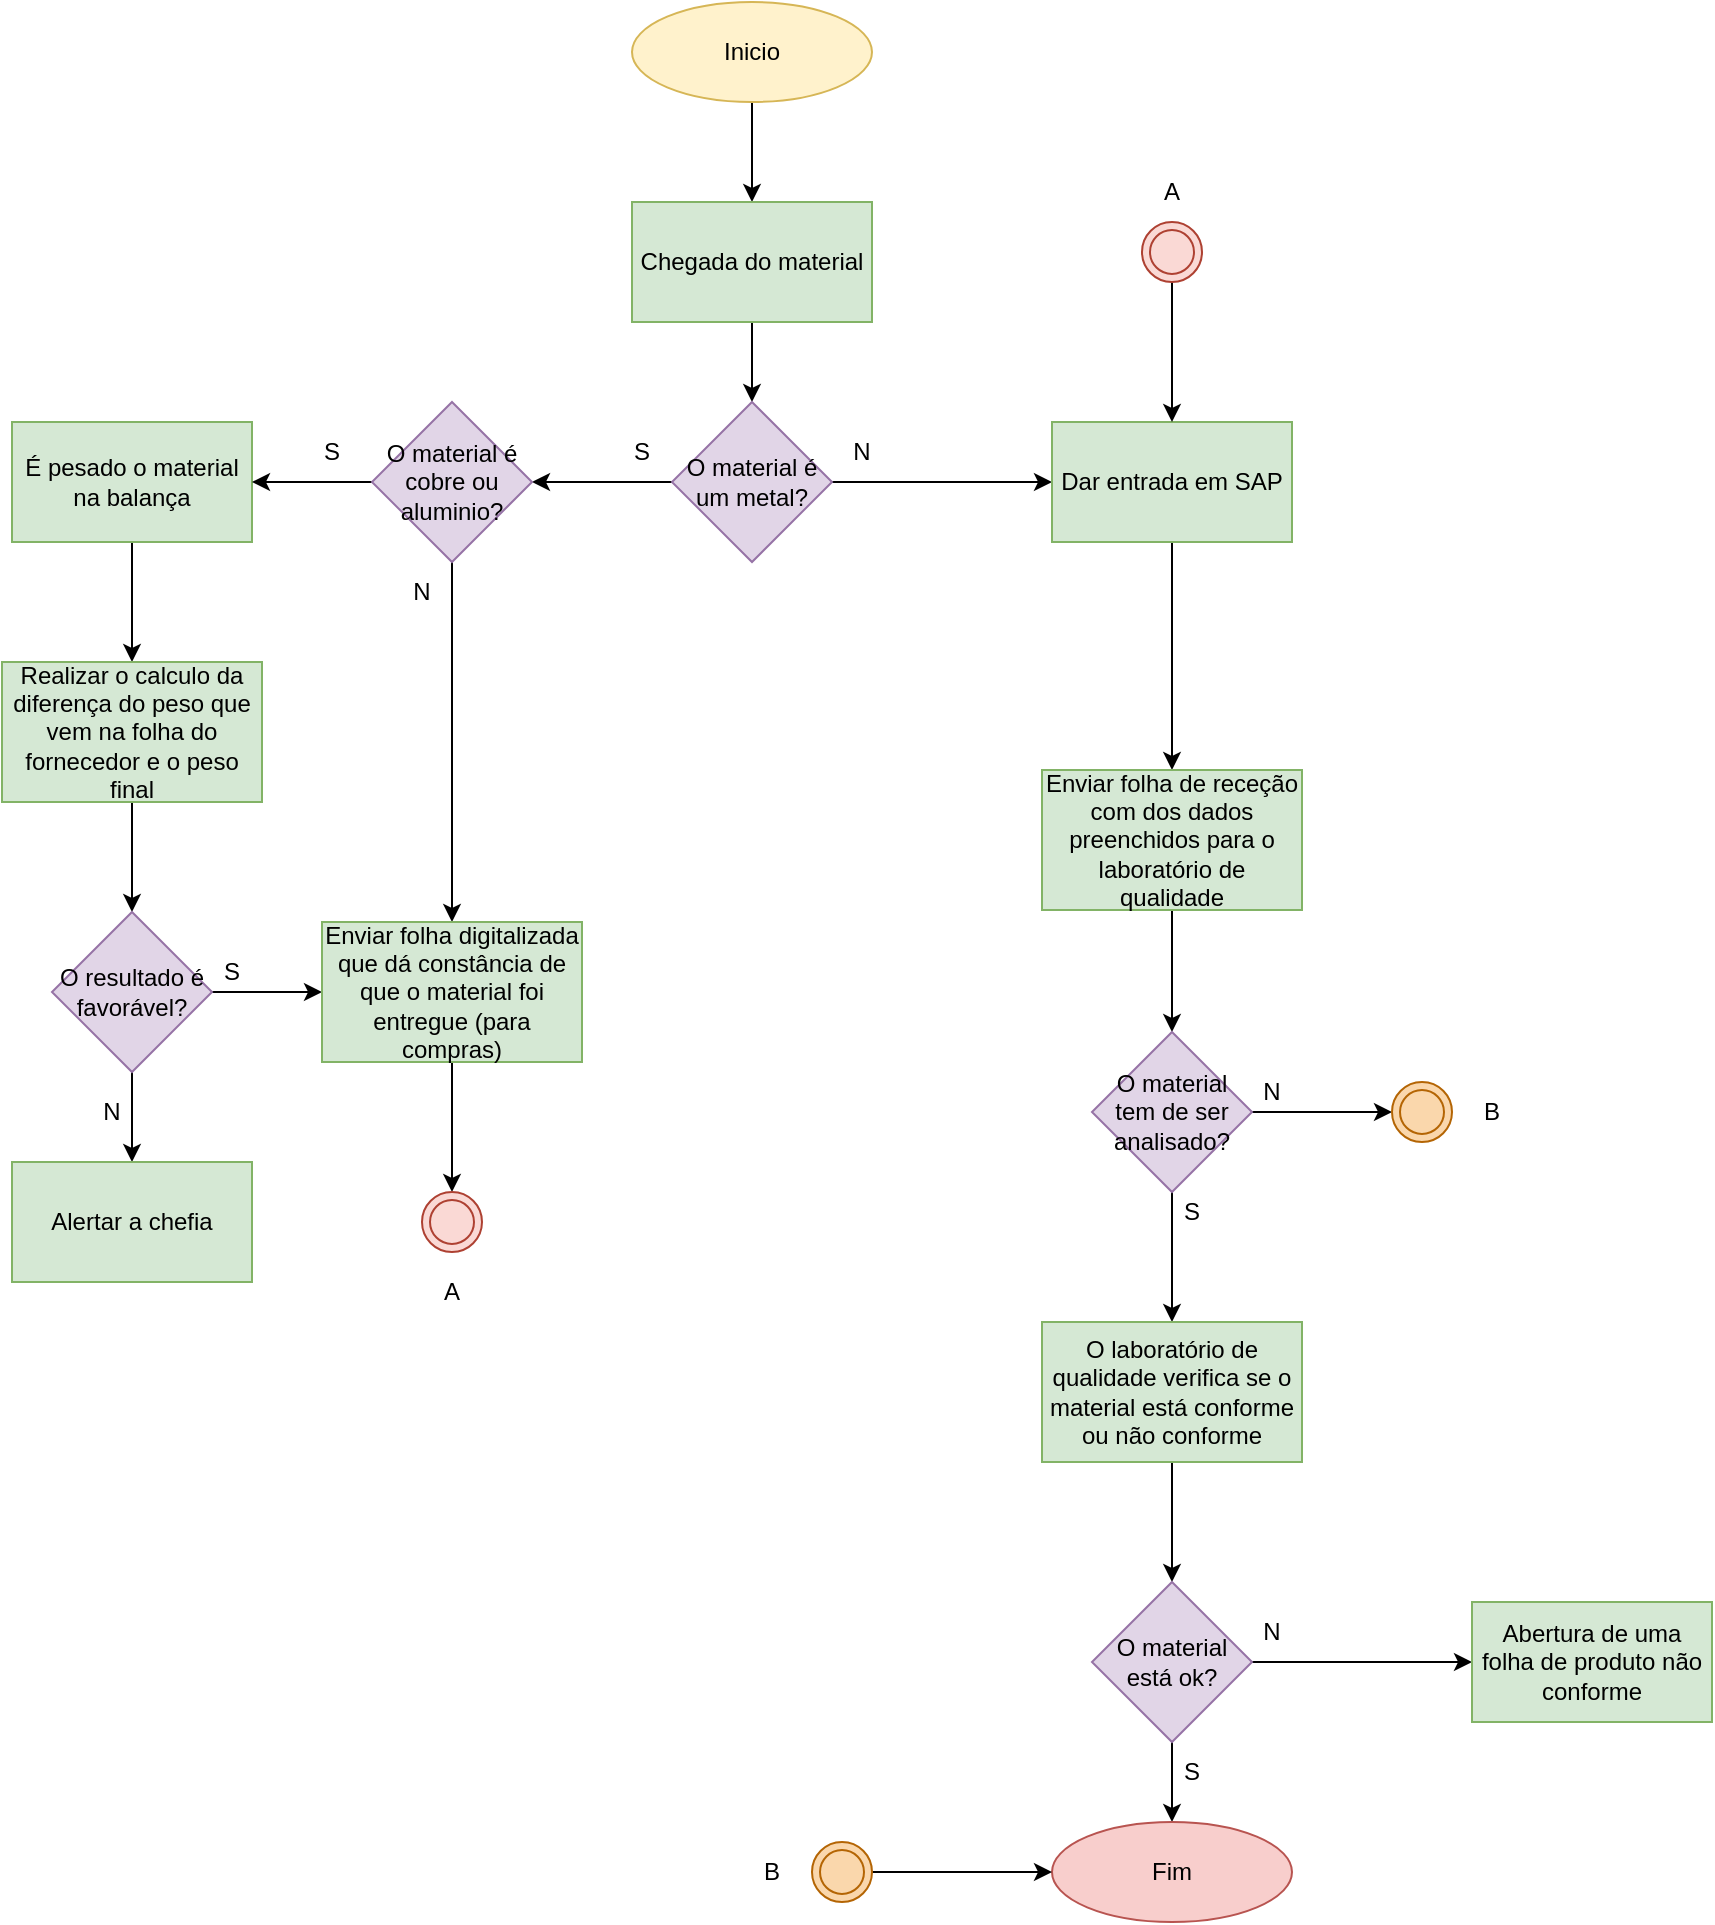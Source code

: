 <mxfile version="20.1.1" type="github"><diagram id="fxjwwGdQiQSLBwcHJHyx" name="Page-1"><mxGraphModel dx="1422" dy="729" grid="1" gridSize="10" guides="1" tooltips="1" connect="1" arrows="1" fold="1" page="1" pageScale="1" pageWidth="1169" pageHeight="827" math="0" shadow="0"><root><mxCell id="0"/><mxCell id="1" parent="0"/><mxCell id="0iOD0FsYWLCd9YlcvLTe-19" style="edgeStyle=orthogonalEdgeStyle;rounded=0;orthogonalLoop=1;jettySize=auto;html=1;exitX=0.5;exitY=1;exitDx=0;exitDy=0;" edge="1" parent="1" source="0iOD0FsYWLCd9YlcvLTe-1" target="0iOD0FsYWLCd9YlcvLTe-2"><mxGeometry relative="1" as="geometry"/></mxCell><mxCell id="0iOD0FsYWLCd9YlcvLTe-1" value="Inicio" style="ellipse;whiteSpace=wrap;html=1;fillColor=#fff2cc;strokeColor=#d6b656;" vertex="1" parent="1"><mxGeometry x="470" y="30" width="120" height="50" as="geometry"/></mxCell><mxCell id="0iOD0FsYWLCd9YlcvLTe-21" style="edgeStyle=orthogonalEdgeStyle;rounded=0;orthogonalLoop=1;jettySize=auto;html=1;exitX=0.5;exitY=1;exitDx=0;exitDy=0;" edge="1" parent="1" source="0iOD0FsYWLCd9YlcvLTe-2" target="0iOD0FsYWLCd9YlcvLTe-3"><mxGeometry relative="1" as="geometry"/></mxCell><mxCell id="0iOD0FsYWLCd9YlcvLTe-2" value="Chegada do material" style="rounded=0;whiteSpace=wrap;html=1;fillColor=#d5e8d4;strokeColor=#82b366;" vertex="1" parent="1"><mxGeometry x="470" y="130" width="120" height="60" as="geometry"/></mxCell><mxCell id="0iOD0FsYWLCd9YlcvLTe-22" style="edgeStyle=orthogonalEdgeStyle;rounded=0;orthogonalLoop=1;jettySize=auto;html=1;exitX=0;exitY=0.5;exitDx=0;exitDy=0;" edge="1" parent="1" source="0iOD0FsYWLCd9YlcvLTe-3" target="0iOD0FsYWLCd9YlcvLTe-18"><mxGeometry relative="1" as="geometry"/></mxCell><mxCell id="0iOD0FsYWLCd9YlcvLTe-49" style="edgeStyle=orthogonalEdgeStyle;rounded=0;orthogonalLoop=1;jettySize=auto;html=1;exitX=1;exitY=0.5;exitDx=0;exitDy=0;" edge="1" parent="1" source="0iOD0FsYWLCd9YlcvLTe-3" target="0iOD0FsYWLCd9YlcvLTe-10"><mxGeometry relative="1" as="geometry"/></mxCell><mxCell id="0iOD0FsYWLCd9YlcvLTe-3" value="O material é um metal?" style="rhombus;whiteSpace=wrap;html=1;fillColor=#e1d5e7;strokeColor=#9673a6;" vertex="1" parent="1"><mxGeometry x="490" y="230" width="80" height="80" as="geometry"/></mxCell><mxCell id="0iOD0FsYWLCd9YlcvLTe-24" style="edgeStyle=orthogonalEdgeStyle;rounded=0;orthogonalLoop=1;jettySize=auto;html=1;exitX=0.5;exitY=1;exitDx=0;exitDy=0;" edge="1" parent="1" source="0iOD0FsYWLCd9YlcvLTe-4" target="0iOD0FsYWLCd9YlcvLTe-7"><mxGeometry relative="1" as="geometry"/></mxCell><mxCell id="0iOD0FsYWLCd9YlcvLTe-4" value="É pesado o material na balança" style="rounded=0;whiteSpace=wrap;html=1;fillColor=#d5e8d4;strokeColor=#82b366;" vertex="1" parent="1"><mxGeometry x="160" y="240" width="120" height="60" as="geometry"/></mxCell><mxCell id="0iOD0FsYWLCd9YlcvLTe-26" style="edgeStyle=orthogonalEdgeStyle;rounded=0;orthogonalLoop=1;jettySize=auto;html=1;exitX=0.5;exitY=1;exitDx=0;exitDy=0;entryX=0.5;entryY=0;entryDx=0;entryDy=0;" edge="1" parent="1" source="0iOD0FsYWLCd9YlcvLTe-7" target="0iOD0FsYWLCd9YlcvLTe-8"><mxGeometry relative="1" as="geometry"/></mxCell><mxCell id="0iOD0FsYWLCd9YlcvLTe-7" value="Realizar o calculo da diferença do peso que vem na folha do fornecedor e o peso final" style="rounded=0;whiteSpace=wrap;html=1;fillColor=#d5e8d4;strokeColor=#82b366;" vertex="1" parent="1"><mxGeometry x="155" y="360" width="130" height="70" as="geometry"/></mxCell><mxCell id="0iOD0FsYWLCd9YlcvLTe-27" style="edgeStyle=orthogonalEdgeStyle;rounded=0;orthogonalLoop=1;jettySize=auto;html=1;exitX=0.5;exitY=1;exitDx=0;exitDy=0;" edge="1" parent="1" source="0iOD0FsYWLCd9YlcvLTe-8" target="0iOD0FsYWLCd9YlcvLTe-9"><mxGeometry relative="1" as="geometry"/></mxCell><mxCell id="0iOD0FsYWLCd9YlcvLTe-28" style="edgeStyle=orthogonalEdgeStyle;rounded=0;orthogonalLoop=1;jettySize=auto;html=1;exitX=1;exitY=0.5;exitDx=0;exitDy=0;entryX=0;entryY=0.5;entryDx=0;entryDy=0;" edge="1" parent="1" source="0iOD0FsYWLCd9YlcvLTe-8" target="0iOD0FsYWLCd9YlcvLTe-20"><mxGeometry relative="1" as="geometry"/></mxCell><mxCell id="0iOD0FsYWLCd9YlcvLTe-8" value="O resultado é favorável?" style="rhombus;whiteSpace=wrap;html=1;fillColor=#e1d5e7;strokeColor=#9673a6;" vertex="1" parent="1"><mxGeometry x="180" y="485" width="80" height="80" as="geometry"/></mxCell><mxCell id="0iOD0FsYWLCd9YlcvLTe-9" value="Alertar a chefia" style="rounded=0;whiteSpace=wrap;html=1;fillColor=#d5e8d4;strokeColor=#82b366;" vertex="1" parent="1"><mxGeometry x="160" y="610" width="120" height="60" as="geometry"/></mxCell><mxCell id="0iOD0FsYWLCd9YlcvLTe-34" style="edgeStyle=orthogonalEdgeStyle;rounded=0;orthogonalLoop=1;jettySize=auto;html=1;exitX=0.5;exitY=1;exitDx=0;exitDy=0;" edge="1" parent="1" source="0iOD0FsYWLCd9YlcvLTe-10" target="0iOD0FsYWLCd9YlcvLTe-11"><mxGeometry relative="1" as="geometry"/></mxCell><mxCell id="0iOD0FsYWLCd9YlcvLTe-10" value="Dar entrada em SAP" style="rounded=0;whiteSpace=wrap;html=1;fillColor=#d5e8d4;strokeColor=#82b366;" vertex="1" parent="1"><mxGeometry x="680" y="240" width="120" height="60" as="geometry"/></mxCell><mxCell id="0iOD0FsYWLCd9YlcvLTe-35" style="edgeStyle=orthogonalEdgeStyle;rounded=0;orthogonalLoop=1;jettySize=auto;html=1;exitX=0.5;exitY=1;exitDx=0;exitDy=0;entryX=0.5;entryY=0;entryDx=0;entryDy=0;" edge="1" parent="1" source="0iOD0FsYWLCd9YlcvLTe-11" target="0iOD0FsYWLCd9YlcvLTe-13"><mxGeometry relative="1" as="geometry"/></mxCell><mxCell id="0iOD0FsYWLCd9YlcvLTe-11" value="Enviar folha de receção com dos dados preenchidos para o laboratório de qualidade" style="rounded=0;whiteSpace=wrap;html=1;fillColor=#d5e8d4;strokeColor=#82b366;" vertex="1" parent="1"><mxGeometry x="675" y="414" width="130" height="70" as="geometry"/></mxCell><mxCell id="0iOD0FsYWLCd9YlcvLTe-36" style="edgeStyle=orthogonalEdgeStyle;rounded=0;orthogonalLoop=1;jettySize=auto;html=1;exitX=0.5;exitY=1;exitDx=0;exitDy=0;" edge="1" parent="1" source="0iOD0FsYWLCd9YlcvLTe-13" target="0iOD0FsYWLCd9YlcvLTe-14"><mxGeometry relative="1" as="geometry"/></mxCell><mxCell id="0iOD0FsYWLCd9YlcvLTe-41" style="edgeStyle=orthogonalEdgeStyle;rounded=0;orthogonalLoop=1;jettySize=auto;html=1;exitX=1;exitY=0.5;exitDx=0;exitDy=0;entryX=0;entryY=0.5;entryDx=0;entryDy=0;" edge="1" parent="1" source="0iOD0FsYWLCd9YlcvLTe-13" target="0iOD0FsYWLCd9YlcvLTe-40"><mxGeometry relative="1" as="geometry"/></mxCell><mxCell id="0iOD0FsYWLCd9YlcvLTe-13" value="O material tem de ser analisado?" style="rhombus;whiteSpace=wrap;html=1;fillColor=#e1d5e7;strokeColor=#9673a6;" vertex="1" parent="1"><mxGeometry x="700" y="545" width="80" height="80" as="geometry"/></mxCell><mxCell id="0iOD0FsYWLCd9YlcvLTe-37" style="edgeStyle=orthogonalEdgeStyle;rounded=0;orthogonalLoop=1;jettySize=auto;html=1;exitX=0.5;exitY=1;exitDx=0;exitDy=0;entryX=0.5;entryY=0;entryDx=0;entryDy=0;" edge="1" parent="1" source="0iOD0FsYWLCd9YlcvLTe-14" target="0iOD0FsYWLCd9YlcvLTe-15"><mxGeometry relative="1" as="geometry"/></mxCell><mxCell id="0iOD0FsYWLCd9YlcvLTe-14" value="O laboratório de qualidade verifica se o material está conforme ou não conforme" style="rounded=0;whiteSpace=wrap;html=1;fillColor=#d5e8d4;strokeColor=#82b366;" vertex="1" parent="1"><mxGeometry x="675" y="690" width="130" height="70" as="geometry"/></mxCell><mxCell id="0iOD0FsYWLCd9YlcvLTe-38" style="edgeStyle=orthogonalEdgeStyle;rounded=0;orthogonalLoop=1;jettySize=auto;html=1;exitX=0.5;exitY=1;exitDx=0;exitDy=0;entryX=0.5;entryY=0;entryDx=0;entryDy=0;" edge="1" parent="1" source="0iOD0FsYWLCd9YlcvLTe-15" target="0iOD0FsYWLCd9YlcvLTe-17"><mxGeometry relative="1" as="geometry"/></mxCell><mxCell id="0iOD0FsYWLCd9YlcvLTe-39" style="edgeStyle=orthogonalEdgeStyle;rounded=0;orthogonalLoop=1;jettySize=auto;html=1;exitX=1;exitY=0.5;exitDx=0;exitDy=0;entryX=0;entryY=0.5;entryDx=0;entryDy=0;" edge="1" parent="1" source="0iOD0FsYWLCd9YlcvLTe-15" target="0iOD0FsYWLCd9YlcvLTe-16"><mxGeometry relative="1" as="geometry"/></mxCell><mxCell id="0iOD0FsYWLCd9YlcvLTe-15" value="O material está ok?" style="rhombus;whiteSpace=wrap;html=1;fillColor=#e1d5e7;strokeColor=#9673a6;" vertex="1" parent="1"><mxGeometry x="700" y="820" width="80" height="80" as="geometry"/></mxCell><mxCell id="0iOD0FsYWLCd9YlcvLTe-16" value="Abertura de uma folha de produto não conforme" style="rounded=0;whiteSpace=wrap;html=1;fillColor=#d5e8d4;strokeColor=#82b366;" vertex="1" parent="1"><mxGeometry x="890" y="830" width="120" height="60" as="geometry"/></mxCell><mxCell id="0iOD0FsYWLCd9YlcvLTe-17" value="Fim" style="ellipse;whiteSpace=wrap;html=1;fillColor=#f8cecc;strokeColor=#b85450;" vertex="1" parent="1"><mxGeometry x="680" y="940" width="120" height="50" as="geometry"/></mxCell><mxCell id="0iOD0FsYWLCd9YlcvLTe-23" style="edgeStyle=orthogonalEdgeStyle;rounded=0;orthogonalLoop=1;jettySize=auto;html=1;exitX=0;exitY=0.5;exitDx=0;exitDy=0;entryX=1;entryY=0.5;entryDx=0;entryDy=0;" edge="1" parent="1" source="0iOD0FsYWLCd9YlcvLTe-18" target="0iOD0FsYWLCd9YlcvLTe-4"><mxGeometry relative="1" as="geometry"/></mxCell><mxCell id="0iOD0FsYWLCd9YlcvLTe-29" style="edgeStyle=orthogonalEdgeStyle;rounded=0;orthogonalLoop=1;jettySize=auto;html=1;exitX=0.5;exitY=1;exitDx=0;exitDy=0;" edge="1" parent="1" source="0iOD0FsYWLCd9YlcvLTe-18" target="0iOD0FsYWLCd9YlcvLTe-20"><mxGeometry relative="1" as="geometry"/></mxCell><mxCell id="0iOD0FsYWLCd9YlcvLTe-18" value="O material é cobre ou aluminio?" style="rhombus;whiteSpace=wrap;html=1;fillColor=#e1d5e7;strokeColor=#9673a6;" vertex="1" parent="1"><mxGeometry x="340" y="230" width="80" height="80" as="geometry"/></mxCell><mxCell id="0iOD0FsYWLCd9YlcvLTe-31" style="edgeStyle=orthogonalEdgeStyle;rounded=0;orthogonalLoop=1;jettySize=auto;html=1;exitX=0.5;exitY=1;exitDx=0;exitDy=0;entryX=0.5;entryY=0;entryDx=0;entryDy=0;" edge="1" parent="1" source="0iOD0FsYWLCd9YlcvLTe-20" target="0iOD0FsYWLCd9YlcvLTe-30"><mxGeometry relative="1" as="geometry"/></mxCell><mxCell id="0iOD0FsYWLCd9YlcvLTe-20" value="Enviar folha digitalizada que dá constância de que o material foi entregue (para compras)" style="rounded=0;whiteSpace=wrap;html=1;fillColor=#d5e8d4;strokeColor=#82b366;" vertex="1" parent="1"><mxGeometry x="315" y="490" width="130" height="70" as="geometry"/></mxCell><mxCell id="0iOD0FsYWLCd9YlcvLTe-30" value="" style="ellipse;shape=doubleEllipse;whiteSpace=wrap;html=1;aspect=fixed;fillColor=#fad9d5;strokeColor=#ae4132;" vertex="1" parent="1"><mxGeometry x="365" y="625" width="30" height="30" as="geometry"/></mxCell><mxCell id="0iOD0FsYWLCd9YlcvLTe-33" style="edgeStyle=orthogonalEdgeStyle;rounded=0;orthogonalLoop=1;jettySize=auto;html=1;exitX=0.5;exitY=1;exitDx=0;exitDy=0;" edge="1" parent="1" source="0iOD0FsYWLCd9YlcvLTe-32" target="0iOD0FsYWLCd9YlcvLTe-10"><mxGeometry relative="1" as="geometry"/></mxCell><mxCell id="0iOD0FsYWLCd9YlcvLTe-32" value="" style="ellipse;shape=doubleEllipse;whiteSpace=wrap;html=1;aspect=fixed;fillColor=#fad9d5;strokeColor=#ae4132;" vertex="1" parent="1"><mxGeometry x="725" y="140" width="30" height="30" as="geometry"/></mxCell><mxCell id="0iOD0FsYWLCd9YlcvLTe-40" value="" style="ellipse;shape=doubleEllipse;whiteSpace=wrap;html=1;aspect=fixed;fillColor=#fad7ac;strokeColor=#b46504;" vertex="1" parent="1"><mxGeometry x="850" y="570" width="30" height="30" as="geometry"/></mxCell><mxCell id="0iOD0FsYWLCd9YlcvLTe-43" style="edgeStyle=orthogonalEdgeStyle;rounded=0;orthogonalLoop=1;jettySize=auto;html=1;exitX=1;exitY=0.5;exitDx=0;exitDy=0;entryX=0;entryY=0.5;entryDx=0;entryDy=0;" edge="1" parent="1" source="0iOD0FsYWLCd9YlcvLTe-42" target="0iOD0FsYWLCd9YlcvLTe-17"><mxGeometry relative="1" as="geometry"/></mxCell><mxCell id="0iOD0FsYWLCd9YlcvLTe-42" value="" style="ellipse;shape=doubleEllipse;whiteSpace=wrap;html=1;aspect=fixed;fillColor=#fad7ac;strokeColor=#b46504;" vertex="1" parent="1"><mxGeometry x="560" y="950" width="30" height="30" as="geometry"/></mxCell><mxCell id="0iOD0FsYWLCd9YlcvLTe-44" value="A" style="text;html=1;strokeColor=none;fillColor=none;align=center;verticalAlign=middle;whiteSpace=wrap;rounded=0;" vertex="1" parent="1"><mxGeometry x="350" y="660" width="60" height="30" as="geometry"/></mxCell><mxCell id="0iOD0FsYWLCd9YlcvLTe-45" value="A" style="text;html=1;strokeColor=none;fillColor=none;align=center;verticalAlign=middle;whiteSpace=wrap;rounded=0;" vertex="1" parent="1"><mxGeometry x="710" y="110" width="60" height="30" as="geometry"/></mxCell><mxCell id="0iOD0FsYWLCd9YlcvLTe-46" value="B" style="text;html=1;strokeColor=none;fillColor=none;align=center;verticalAlign=middle;whiteSpace=wrap;rounded=0;" vertex="1" parent="1"><mxGeometry x="870" y="570" width="60" height="30" as="geometry"/></mxCell><mxCell id="0iOD0FsYWLCd9YlcvLTe-47" value="B" style="text;html=1;strokeColor=none;fillColor=none;align=center;verticalAlign=middle;whiteSpace=wrap;rounded=0;" vertex="1" parent="1"><mxGeometry x="510" y="950" width="60" height="30" as="geometry"/></mxCell><mxCell id="0iOD0FsYWLCd9YlcvLTe-48" value="N" style="text;html=1;strokeColor=none;fillColor=none;align=center;verticalAlign=middle;whiteSpace=wrap;rounded=0;" vertex="1" parent="1"><mxGeometry x="555" y="240" width="60" height="30" as="geometry"/></mxCell><mxCell id="0iOD0FsYWLCd9YlcvLTe-50" value="N" style="text;html=1;strokeColor=none;fillColor=none;align=center;verticalAlign=middle;whiteSpace=wrap;rounded=0;" vertex="1" parent="1"><mxGeometry x="335" y="310" width="60" height="30" as="geometry"/></mxCell><mxCell id="0iOD0FsYWLCd9YlcvLTe-51" value="N" style="text;html=1;strokeColor=none;fillColor=none;align=center;verticalAlign=middle;whiteSpace=wrap;rounded=0;" vertex="1" parent="1"><mxGeometry x="180" y="570" width="60" height="30" as="geometry"/></mxCell><mxCell id="0iOD0FsYWLCd9YlcvLTe-52" value="N" style="text;html=1;strokeColor=none;fillColor=none;align=center;verticalAlign=middle;whiteSpace=wrap;rounded=0;" vertex="1" parent="1"><mxGeometry x="760" y="560" width="60" height="30" as="geometry"/></mxCell><mxCell id="0iOD0FsYWLCd9YlcvLTe-53" value="N" style="text;html=1;strokeColor=none;fillColor=none;align=center;verticalAlign=middle;whiteSpace=wrap;rounded=0;" vertex="1" parent="1"><mxGeometry x="760" y="830" width="60" height="30" as="geometry"/></mxCell><mxCell id="0iOD0FsYWLCd9YlcvLTe-54" value="S" style="text;html=1;strokeColor=none;fillColor=none;align=center;verticalAlign=middle;whiteSpace=wrap;rounded=0;" vertex="1" parent="1"><mxGeometry x="445" y="240" width="60" height="30" as="geometry"/></mxCell><mxCell id="0iOD0FsYWLCd9YlcvLTe-55" value="S" style="text;html=1;strokeColor=none;fillColor=none;align=center;verticalAlign=middle;whiteSpace=wrap;rounded=0;" vertex="1" parent="1"><mxGeometry x="290" y="240" width="60" height="30" as="geometry"/></mxCell><mxCell id="0iOD0FsYWLCd9YlcvLTe-56" value="S" style="text;html=1;strokeColor=none;fillColor=none;align=center;verticalAlign=middle;whiteSpace=wrap;rounded=0;" vertex="1" parent="1"><mxGeometry x="240" y="500" width="60" height="30" as="geometry"/></mxCell><mxCell id="0iOD0FsYWLCd9YlcvLTe-57" value="S" style="text;html=1;strokeColor=none;fillColor=none;align=center;verticalAlign=middle;whiteSpace=wrap;rounded=0;" vertex="1" parent="1"><mxGeometry x="720" y="620" width="60" height="30" as="geometry"/></mxCell><mxCell id="0iOD0FsYWLCd9YlcvLTe-58" value="S" style="text;html=1;strokeColor=none;fillColor=none;align=center;verticalAlign=middle;whiteSpace=wrap;rounded=0;" vertex="1" parent="1"><mxGeometry x="720" y="900" width="60" height="30" as="geometry"/></mxCell></root></mxGraphModel></diagram></mxfile>